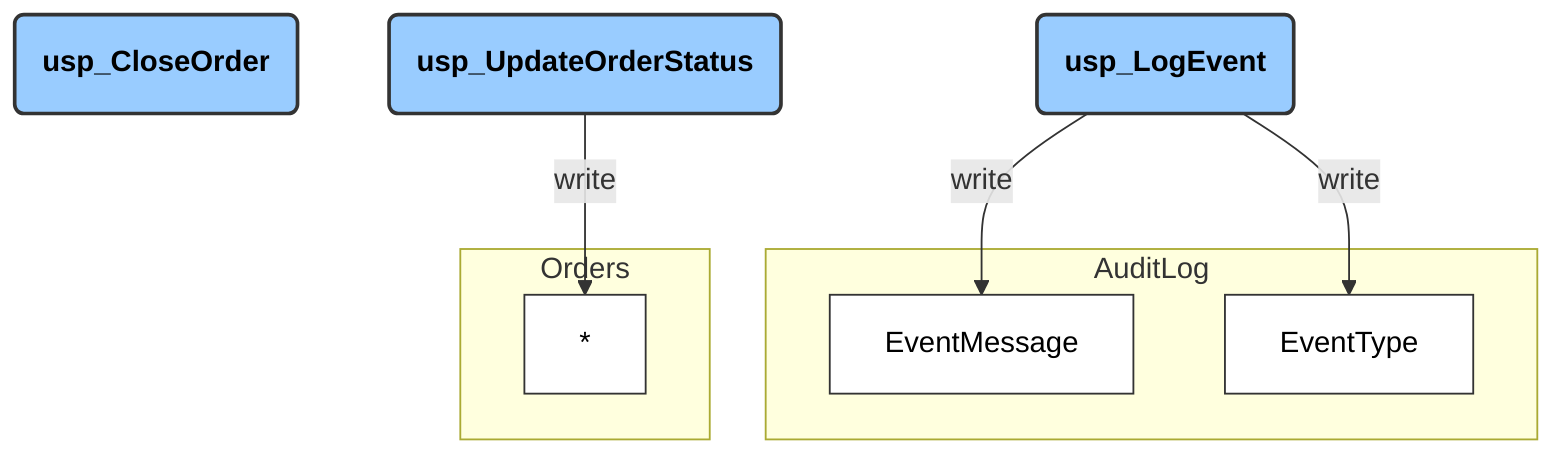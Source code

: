 graph TD
    %% Node styles
    classDef table fill:#f96,stroke:#333,stroke-width:2px,color:#000,font-weight:bold;
    classDef stored_proc fill:#9cf,stroke:#333,stroke-width:2px,color:#000,font-weight:bold;
    classDef column fill:#fff,stroke:#333,stroke-width:1px,color:#000;


    subgraph AuditLog["AuditLog"]
        AuditLog_EventMessage["EventMessage"];
        class AuditLog_EventMessage column;
        AuditLog_EventType["EventType"];
        class AuditLog_EventType column;
    end

    subgraph Orders["Orders"]
        Orders__["*"];
        class Orders__ column;
    end
    usp_CloseOrder("usp_CloseOrder");
    class usp_CloseOrder stored_proc;
    usp_LogEvent("usp_LogEvent");
    class usp_LogEvent stored_proc;
    usp_UpdateOrderStatus("usp_UpdateOrderStatus");
    class usp_UpdateOrderStatus stored_proc;

    %% Relationships
    usp_LogEvent -- "write" --> AuditLog_EventMessage;
    usp_LogEvent -- "write" --> AuditLog_EventType;
    usp_UpdateOrderStatus -- "write" --> Orders__;